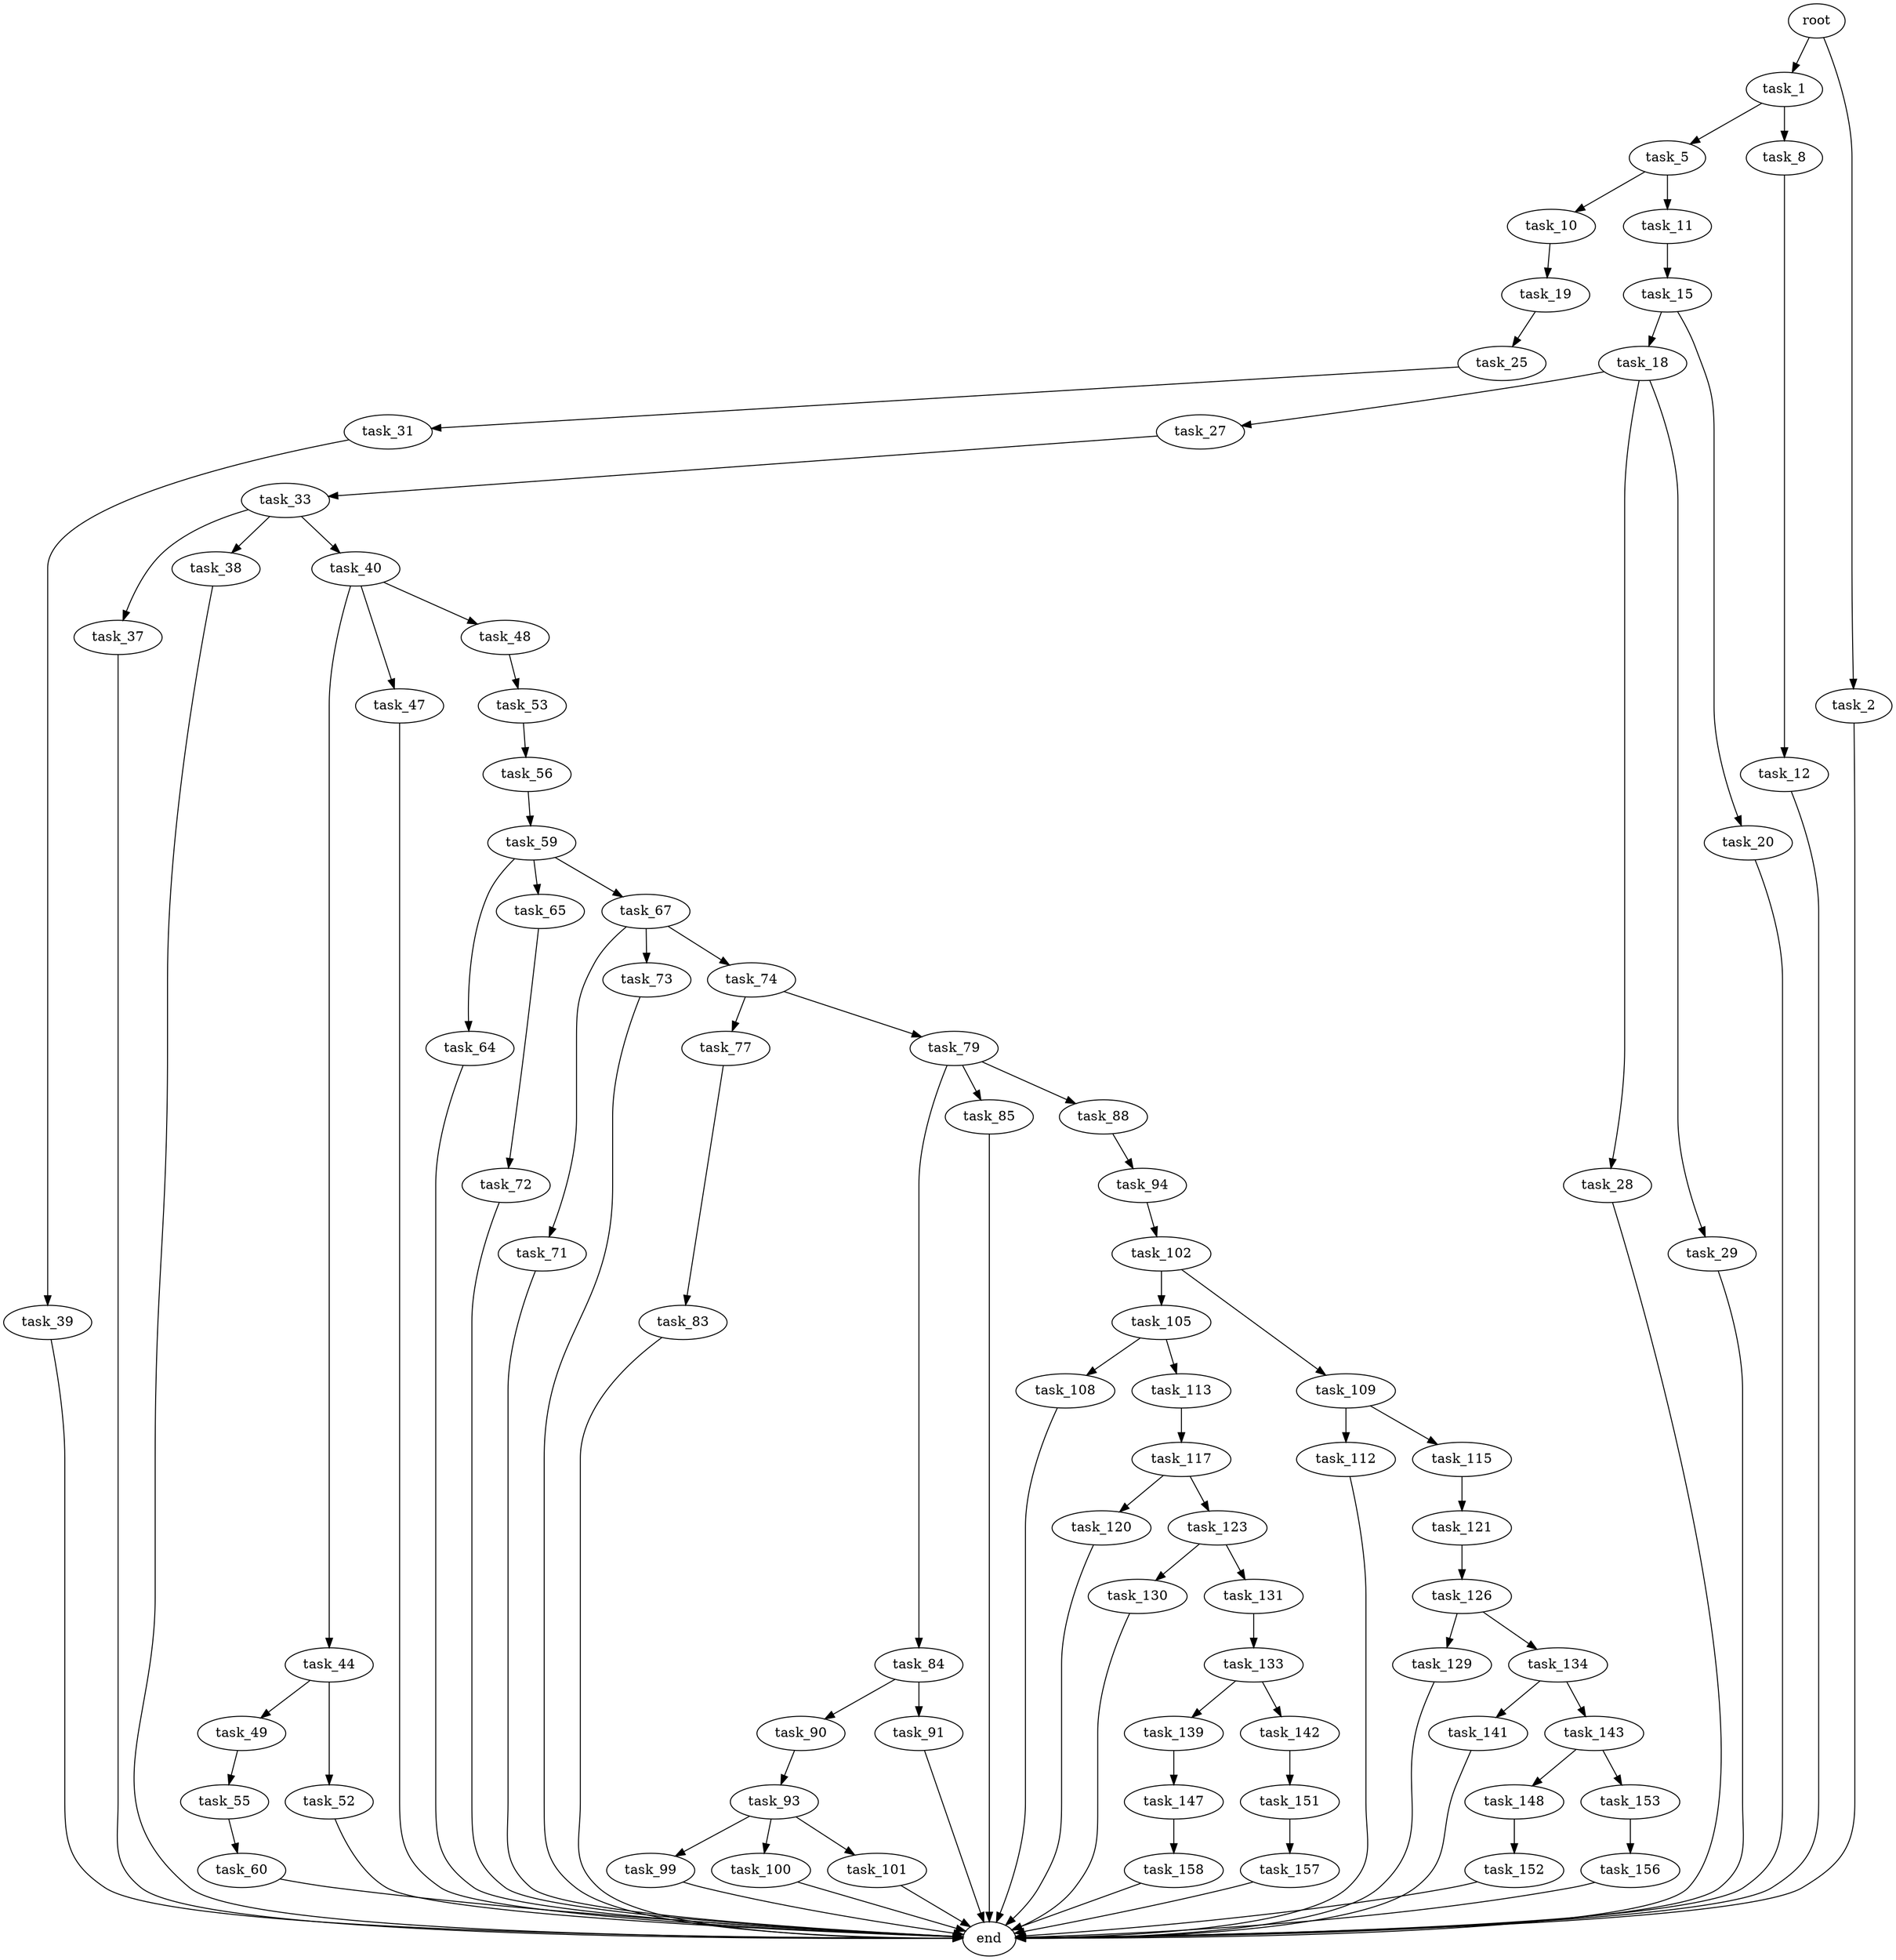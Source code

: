 digraph G {
  root [size="0.000000"];
  task_1 [size="368293445632.000000"];
  task_2 [size="2266986098.000000"];
  task_5 [size="1892876661.000000"];
  task_8 [size="134217728000.000000"];
  task_10 [size="92564192942.000000"];
  task_11 [size="96754968089.000000"];
  task_12 [size="939154604.000000"];
  task_15 [size="3413552670.000000"];
  task_18 [size="283232179634.000000"];
  task_19 [size="356172664147.000000"];
  task_20 [size="28991029248.000000"];
  task_25 [size="231928233984.000000"];
  task_27 [size="427438333040.000000"];
  task_28 [size="3042416370.000000"];
  task_29 [size="67133211777.000000"];
  task_31 [size="167179318957.000000"];
  task_33 [size="12553483368.000000"];
  task_37 [size="462929139870.000000"];
  task_38 [size="1106701105001.000000"];
  task_39 [size="6460977585.000000"];
  task_40 [size="782757789696.000000"];
  task_44 [size="21206901211.000000"];
  task_47 [size="231928233984.000000"];
  task_48 [size="231928233984.000000"];
  task_49 [size="1073741824000.000000"];
  task_52 [size="3408507385.000000"];
  task_53 [size="368293445632.000000"];
  task_55 [size="12682302516.000000"];
  task_56 [size="300596100238.000000"];
  task_59 [size="1073741824000.000000"];
  task_60 [size="68719476736.000000"];
  task_64 [size="28991029248.000000"];
  task_65 [size="134217728000.000000"];
  task_67 [size="130996026609.000000"];
  task_71 [size="21975375521.000000"];
  task_72 [size="7316668766.000000"];
  task_73 [size="549755813888.000000"];
  task_74 [size="79764917726.000000"];
  task_77 [size="8589934592.000000"];
  task_79 [size="1073741824000.000000"];
  task_83 [size="106355822143.000000"];
  task_84 [size="231928233984.000000"];
  task_85 [size="2439076142.000000"];
  task_88 [size="1165561793.000000"];
  task_90 [size="2674377236.000000"];
  task_91 [size="1073741824000.000000"];
  task_93 [size="228882860350.000000"];
  task_94 [size="659640522.000000"];
  task_99 [size="549755813888.000000"];
  task_100 [size="16932651680.000000"];
  task_101 [size="243894734787.000000"];
  task_102 [size="15093506339.000000"];
  task_105 [size="231928233984.000000"];
  task_108 [size="68719476736.000000"];
  task_109 [size="494766323.000000"];
  task_112 [size="17595036602.000000"];
  task_113 [size="39658752841.000000"];
  task_115 [size="368293445632.000000"];
  task_117 [size="8589934592.000000"];
  task_120 [size="231928233984.000000"];
  task_121 [size="549755813888.000000"];
  task_123 [size="68719476736.000000"];
  task_126 [size="8589934592.000000"];
  task_129 [size="8589934592.000000"];
  task_130 [size="24179351576.000000"];
  task_131 [size="8552478661.000000"];
  task_133 [size="10449810375.000000"];
  task_134 [size="68719476736.000000"];
  task_139 [size="4372928862.000000"];
  task_141 [size="540339799246.000000"];
  task_142 [size="552497911715.000000"];
  task_143 [size="999585615041.000000"];
  task_147 [size="8637888866.000000"];
  task_148 [size="9572928180.000000"];
  task_151 [size="368293445632.000000"];
  task_152 [size="1073741824000.000000"];
  task_153 [size="3075041939.000000"];
  task_156 [size="26376213811.000000"];
  task_157 [size="2814184157.000000"];
  task_158 [size="48248789304.000000"];
  end [size="0.000000"];

  root -> task_1 [size="1.000000"];
  root -> task_2 [size="1.000000"];
  task_1 -> task_5 [size="411041792.000000"];
  task_1 -> task_8 [size="411041792.000000"];
  task_2 -> end [size="1.000000"];
  task_5 -> task_10 [size="134217728.000000"];
  task_5 -> task_11 [size="134217728.000000"];
  task_8 -> task_12 [size="209715200.000000"];
  task_10 -> task_19 [size="75497472.000000"];
  task_11 -> task_15 [size="301989888.000000"];
  task_12 -> end [size="1.000000"];
  task_15 -> task_18 [size="134217728.000000"];
  task_15 -> task_20 [size="134217728.000000"];
  task_18 -> task_27 [size="301989888.000000"];
  task_18 -> task_28 [size="301989888.000000"];
  task_18 -> task_29 [size="301989888.000000"];
  task_19 -> task_25 [size="301989888.000000"];
  task_20 -> end [size="1.000000"];
  task_25 -> task_31 [size="301989888.000000"];
  task_27 -> task_33 [size="301989888.000000"];
  task_28 -> end [size="1.000000"];
  task_29 -> end [size="1.000000"];
  task_31 -> task_39 [size="134217728.000000"];
  task_33 -> task_37 [size="209715200.000000"];
  task_33 -> task_38 [size="209715200.000000"];
  task_33 -> task_40 [size="209715200.000000"];
  task_37 -> end [size="1.000000"];
  task_38 -> end [size="1.000000"];
  task_39 -> end [size="1.000000"];
  task_40 -> task_44 [size="679477248.000000"];
  task_40 -> task_47 [size="679477248.000000"];
  task_40 -> task_48 [size="679477248.000000"];
  task_44 -> task_49 [size="679477248.000000"];
  task_44 -> task_52 [size="679477248.000000"];
  task_47 -> end [size="1.000000"];
  task_48 -> task_53 [size="301989888.000000"];
  task_49 -> task_55 [size="838860800.000000"];
  task_52 -> end [size="1.000000"];
  task_53 -> task_56 [size="411041792.000000"];
  task_55 -> task_60 [size="301989888.000000"];
  task_56 -> task_59 [size="301989888.000000"];
  task_59 -> task_64 [size="838860800.000000"];
  task_59 -> task_65 [size="838860800.000000"];
  task_59 -> task_67 [size="838860800.000000"];
  task_60 -> end [size="1.000000"];
  task_64 -> end [size="1.000000"];
  task_65 -> task_72 [size="209715200.000000"];
  task_67 -> task_71 [size="209715200.000000"];
  task_67 -> task_73 [size="209715200.000000"];
  task_67 -> task_74 [size="209715200.000000"];
  task_71 -> end [size="1.000000"];
  task_72 -> end [size="1.000000"];
  task_73 -> end [size="1.000000"];
  task_74 -> task_77 [size="75497472.000000"];
  task_74 -> task_79 [size="75497472.000000"];
  task_77 -> task_83 [size="33554432.000000"];
  task_79 -> task_84 [size="838860800.000000"];
  task_79 -> task_85 [size="838860800.000000"];
  task_79 -> task_88 [size="838860800.000000"];
  task_83 -> end [size="1.000000"];
  task_84 -> task_90 [size="301989888.000000"];
  task_84 -> task_91 [size="301989888.000000"];
  task_85 -> end [size="1.000000"];
  task_88 -> task_94 [size="75497472.000000"];
  task_90 -> task_93 [size="75497472.000000"];
  task_91 -> end [size="1.000000"];
  task_93 -> task_99 [size="411041792.000000"];
  task_93 -> task_100 [size="411041792.000000"];
  task_93 -> task_101 [size="411041792.000000"];
  task_94 -> task_102 [size="33554432.000000"];
  task_99 -> end [size="1.000000"];
  task_100 -> end [size="1.000000"];
  task_101 -> end [size="1.000000"];
  task_102 -> task_105 [size="536870912.000000"];
  task_102 -> task_109 [size="536870912.000000"];
  task_105 -> task_108 [size="301989888.000000"];
  task_105 -> task_113 [size="301989888.000000"];
  task_108 -> end [size="1.000000"];
  task_109 -> task_112 [size="33554432.000000"];
  task_109 -> task_115 [size="33554432.000000"];
  task_112 -> end [size="1.000000"];
  task_113 -> task_117 [size="838860800.000000"];
  task_115 -> task_121 [size="411041792.000000"];
  task_117 -> task_120 [size="33554432.000000"];
  task_117 -> task_123 [size="33554432.000000"];
  task_120 -> end [size="1.000000"];
  task_121 -> task_126 [size="536870912.000000"];
  task_123 -> task_130 [size="134217728.000000"];
  task_123 -> task_131 [size="134217728.000000"];
  task_126 -> task_129 [size="33554432.000000"];
  task_126 -> task_134 [size="33554432.000000"];
  task_129 -> end [size="1.000000"];
  task_130 -> end [size="1.000000"];
  task_131 -> task_133 [size="411041792.000000"];
  task_133 -> task_139 [size="411041792.000000"];
  task_133 -> task_142 [size="411041792.000000"];
  task_134 -> task_141 [size="134217728.000000"];
  task_134 -> task_143 [size="134217728.000000"];
  task_139 -> task_147 [size="209715200.000000"];
  task_141 -> end [size="1.000000"];
  task_142 -> task_151 [size="536870912.000000"];
  task_143 -> task_148 [size="679477248.000000"];
  task_143 -> task_153 [size="679477248.000000"];
  task_147 -> task_158 [size="209715200.000000"];
  task_148 -> task_152 [size="209715200.000000"];
  task_151 -> task_157 [size="411041792.000000"];
  task_152 -> end [size="1.000000"];
  task_153 -> task_156 [size="134217728.000000"];
  task_156 -> end [size="1.000000"];
  task_157 -> end [size="1.000000"];
  task_158 -> end [size="1.000000"];
}

